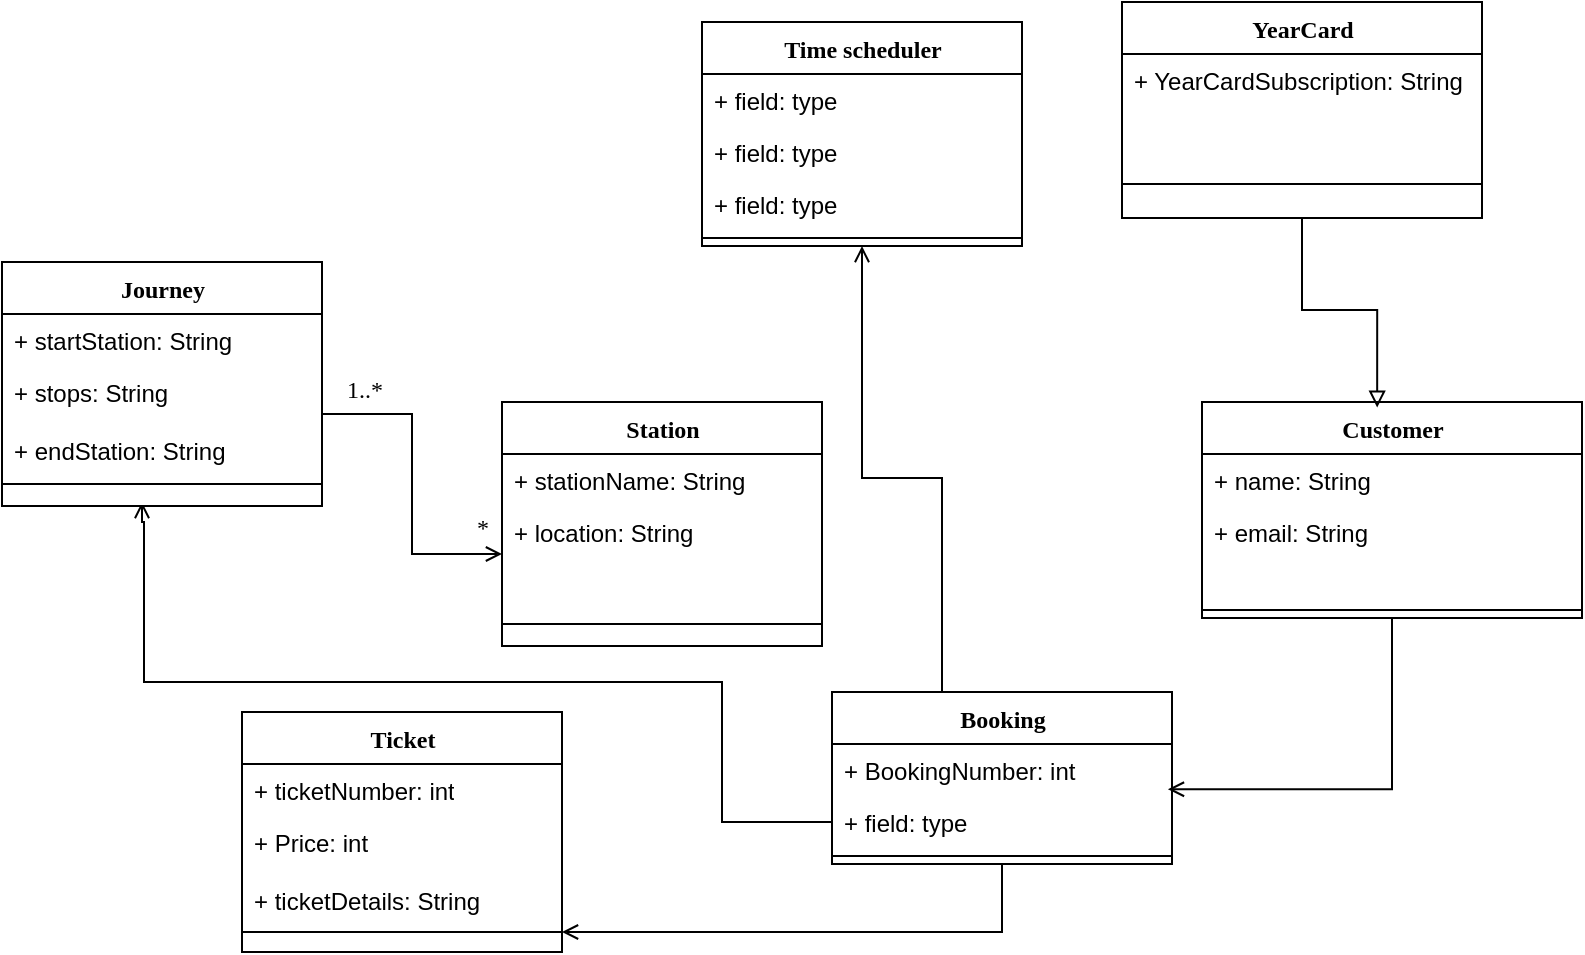 <mxfile version="24.7.14">
  <diagram name="Page-1" id="6133507b-19e7-1e82-6fc7-422aa6c4b21f">
    <mxGraphModel dx="1091" dy="644" grid="1" gridSize="10" guides="1" tooltips="1" connect="1" arrows="1" fold="1" page="1" pageScale="1" pageWidth="1100" pageHeight="850" background="none" math="0" shadow="0">
      <root>
        <mxCell id="0" />
        <mxCell id="1" parent="0" />
        <mxCell id="78961159f06e98e8-17" value="Customer" style="swimlane;html=1;fontStyle=1;align=center;verticalAlign=top;childLayout=stackLayout;horizontal=1;startSize=26;horizontalStack=0;resizeParent=1;resizeLast=0;collapsible=1;marginBottom=0;swimlaneFillColor=#ffffff;rounded=0;shadow=0;comic=0;labelBackgroundColor=none;strokeWidth=1;fillColor=none;fontFamily=Verdana;fontSize=12" parent="1" vertex="1">
          <mxGeometry x="850" y="290" width="190" height="108" as="geometry" />
        </mxCell>
        <mxCell id="78961159f06e98e8-23" value="+ name: String" style="text;html=1;strokeColor=none;fillColor=none;align=left;verticalAlign=top;spacingLeft=4;spacingRight=4;whiteSpace=wrap;overflow=hidden;rotatable=0;points=[[0,0.5],[1,0.5]];portConstraint=eastwest;" parent="78961159f06e98e8-17" vertex="1">
          <mxGeometry y="26" width="190" height="26" as="geometry" />
        </mxCell>
        <mxCell id="78961159f06e98e8-24" value="+ email: String" style="text;html=1;strokeColor=none;fillColor=none;align=left;verticalAlign=top;spacingLeft=4;spacingRight=4;whiteSpace=wrap;overflow=hidden;rotatable=0;points=[[0,0.5],[1,0.5]];portConstraint=eastwest;" parent="78961159f06e98e8-17" vertex="1">
          <mxGeometry y="52" width="190" height="48" as="geometry" />
        </mxCell>
        <mxCell id="78961159f06e98e8-19" value="" style="line;html=1;strokeWidth=1;fillColor=none;align=left;verticalAlign=middle;spacingTop=-1;spacingLeft=3;spacingRight=3;rotatable=0;labelPosition=right;points=[];portConstraint=eastwest;" parent="78961159f06e98e8-17" vertex="1">
          <mxGeometry y="100" width="190" height="8" as="geometry" />
        </mxCell>
        <mxCell id="gyq0JLDCAdbeUaG6m7cD-36" style="edgeStyle=orthogonalEdgeStyle;rounded=0;orthogonalLoop=1;jettySize=auto;html=1;endArrow=open;endFill=0;" edge="1" parent="1" source="78961159f06e98e8-82" target="gyq0JLDCAdbeUaG6m7cD-4">
          <mxGeometry relative="1" as="geometry" />
        </mxCell>
        <mxCell id="gyq0JLDCAdbeUaG6m7cD-37" style="edgeStyle=orthogonalEdgeStyle;rounded=0;orthogonalLoop=1;jettySize=auto;html=1;entryX=0.5;entryY=1;entryDx=0;entryDy=0;endArrow=open;endFill=0;" edge="1" parent="1" source="78961159f06e98e8-82" target="gyq0JLDCAdbeUaG6m7cD-7">
          <mxGeometry relative="1" as="geometry">
            <mxPoint x="660" y="220" as="targetPoint" />
            <Array as="points">
              <mxPoint x="720" y="328" />
              <mxPoint x="680" y="328" />
              <mxPoint x="680" y="220" />
            </Array>
          </mxGeometry>
        </mxCell>
        <mxCell id="78961159f06e98e8-82" value="Booking" style="swimlane;html=1;fontStyle=1;align=center;verticalAlign=top;childLayout=stackLayout;horizontal=1;startSize=26;horizontalStack=0;resizeParent=1;resizeLast=0;collapsible=1;marginBottom=0;swimlaneFillColor=#ffffff;rounded=0;shadow=0;comic=0;labelBackgroundColor=none;strokeWidth=1;fillColor=none;fontFamily=Verdana;fontSize=12" parent="1" vertex="1">
          <mxGeometry x="665" y="435" width="170" height="86" as="geometry" />
        </mxCell>
        <mxCell id="78961159f06e98e8-84" value="+ BookingNumber: int" style="text;html=1;strokeColor=none;fillColor=none;align=left;verticalAlign=top;spacingLeft=4;spacingRight=4;whiteSpace=wrap;overflow=hidden;rotatable=0;points=[[0,0.5],[1,0.5]];portConstraint=eastwest;" parent="78961159f06e98e8-82" vertex="1">
          <mxGeometry y="26" width="170" height="26" as="geometry" />
        </mxCell>
        <mxCell id="gyq0JLDCAdbeUaG6m7cD-33" style="edgeStyle=orthogonalEdgeStyle;rounded=0;orthogonalLoop=1;jettySize=auto;html=1;endArrow=open;endFill=0;" edge="1" parent="78961159f06e98e8-82" source="78961159f06e98e8-89">
          <mxGeometry relative="1" as="geometry">
            <mxPoint x="-345" y="-95" as="targetPoint" />
            <Array as="points">
              <mxPoint x="-55" y="65" />
              <mxPoint x="-55" y="-5" />
              <mxPoint x="-344" y="-5" />
              <mxPoint x="-344" y="-85" />
            </Array>
          </mxGeometry>
        </mxCell>
        <mxCell id="78961159f06e98e8-89" value="+ field: type" style="text;html=1;strokeColor=none;fillColor=none;align=left;verticalAlign=top;spacingLeft=4;spacingRight=4;whiteSpace=wrap;overflow=hidden;rotatable=0;points=[[0,0.5],[1,0.5]];portConstraint=eastwest;" parent="78961159f06e98e8-82" vertex="1">
          <mxGeometry y="52" width="170" height="26" as="geometry" />
        </mxCell>
        <mxCell id="78961159f06e98e8-90" value="" style="line;html=1;strokeWidth=1;fillColor=none;align=left;verticalAlign=middle;spacingTop=-1;spacingLeft=3;spacingRight=3;rotatable=0;labelPosition=right;points=[];portConstraint=eastwest;" parent="78961159f06e98e8-82" vertex="1">
          <mxGeometry y="78" width="170" height="8" as="geometry" />
        </mxCell>
        <mxCell id="gyq0JLDCAdbeUaG6m7cD-1" value="Ticket" style="swimlane;html=1;fontStyle=1;align=center;verticalAlign=top;childLayout=stackLayout;horizontal=1;startSize=26;horizontalStack=0;resizeParent=1;resizeLast=0;collapsible=1;marginBottom=0;swimlaneFillColor=#ffffff;rounded=0;shadow=0;comic=0;labelBackgroundColor=none;strokeWidth=1;fillColor=none;fontFamily=Verdana;fontSize=12" vertex="1" parent="1">
          <mxGeometry x="370" y="445" width="160" height="120" as="geometry" />
        </mxCell>
        <mxCell id="gyq0JLDCAdbeUaG6m7cD-2" value="+ ticketNumber: int" style="text;html=1;strokeColor=none;fillColor=none;align=left;verticalAlign=top;spacingLeft=4;spacingRight=4;whiteSpace=wrap;overflow=hidden;rotatable=0;points=[[0,0.5],[1,0.5]];portConstraint=eastwest;" vertex="1" parent="gyq0JLDCAdbeUaG6m7cD-1">
          <mxGeometry y="26" width="160" height="26" as="geometry" />
        </mxCell>
        <mxCell id="gyq0JLDCAdbeUaG6m7cD-3" value="+ Price: int&lt;div&gt;&lt;br&gt;&lt;div&gt;+ ticketDetails: String&lt;/div&gt;&lt;/div&gt;" style="text;html=1;strokeColor=none;fillColor=none;align=left;verticalAlign=top;spacingLeft=4;spacingRight=4;whiteSpace=wrap;overflow=hidden;rotatable=0;points=[[0,0.5],[1,0.5]];portConstraint=eastwest;" vertex="1" parent="gyq0JLDCAdbeUaG6m7cD-1">
          <mxGeometry y="52" width="160" height="48" as="geometry" />
        </mxCell>
        <mxCell id="gyq0JLDCAdbeUaG6m7cD-4" value="" style="line;html=1;strokeWidth=1;fillColor=none;align=left;verticalAlign=middle;spacingTop=-1;spacingLeft=3;spacingRight=3;rotatable=0;labelPosition=right;points=[];portConstraint=eastwest;" vertex="1" parent="gyq0JLDCAdbeUaG6m7cD-1">
          <mxGeometry y="100" width="160" height="20" as="geometry" />
        </mxCell>
        <mxCell id="gyq0JLDCAdbeUaG6m7cD-7" value="Time scheduler" style="swimlane;html=1;fontStyle=1;align=center;verticalAlign=top;childLayout=stackLayout;horizontal=1;startSize=26;horizontalStack=0;resizeParent=1;resizeLast=0;collapsible=1;marginBottom=0;swimlaneFillColor=#ffffff;rounded=0;shadow=0;comic=0;labelBackgroundColor=none;strokeWidth=1;fillColor=none;fontFamily=Verdana;fontSize=12" vertex="1" parent="1">
          <mxGeometry x="600" y="100" width="160" height="112" as="geometry" />
        </mxCell>
        <mxCell id="gyq0JLDCAdbeUaG6m7cD-8" value="+ field: type" style="text;html=1;strokeColor=none;fillColor=none;align=left;verticalAlign=top;spacingLeft=4;spacingRight=4;whiteSpace=wrap;overflow=hidden;rotatable=0;points=[[0,0.5],[1,0.5]];portConstraint=eastwest;" vertex="1" parent="gyq0JLDCAdbeUaG6m7cD-7">
          <mxGeometry y="26" width="160" height="26" as="geometry" />
        </mxCell>
        <mxCell id="gyq0JLDCAdbeUaG6m7cD-9" value="+ field: type" style="text;html=1;strokeColor=none;fillColor=none;align=left;verticalAlign=top;spacingLeft=4;spacingRight=4;whiteSpace=wrap;overflow=hidden;rotatable=0;points=[[0,0.5],[1,0.5]];portConstraint=eastwest;" vertex="1" parent="gyq0JLDCAdbeUaG6m7cD-7">
          <mxGeometry y="52" width="160" height="26" as="geometry" />
        </mxCell>
        <mxCell id="gyq0JLDCAdbeUaG6m7cD-10" value="+ field: type" style="text;html=1;strokeColor=none;fillColor=none;align=left;verticalAlign=top;spacingLeft=4;spacingRight=4;whiteSpace=wrap;overflow=hidden;rotatable=0;points=[[0,0.5],[1,0.5]];portConstraint=eastwest;" vertex="1" parent="gyq0JLDCAdbeUaG6m7cD-7">
          <mxGeometry y="78" width="160" height="26" as="geometry" />
        </mxCell>
        <mxCell id="gyq0JLDCAdbeUaG6m7cD-11" value="" style="line;html=1;strokeWidth=1;fillColor=none;align=left;verticalAlign=middle;spacingTop=-1;spacingLeft=3;spacingRight=3;rotatable=0;labelPosition=right;points=[];portConstraint=eastwest;" vertex="1" parent="gyq0JLDCAdbeUaG6m7cD-7">
          <mxGeometry y="104" width="160" height="8" as="geometry" />
        </mxCell>
        <mxCell id="gyq0JLDCAdbeUaG6m7cD-13" value="Journey" style="swimlane;html=1;fontStyle=1;align=center;verticalAlign=top;childLayout=stackLayout;horizontal=1;startSize=26;horizontalStack=0;resizeParent=1;resizeLast=0;collapsible=1;marginBottom=0;swimlaneFillColor=#ffffff;rounded=0;shadow=0;comic=0;labelBackgroundColor=none;strokeWidth=1;fillColor=none;fontFamily=Verdana;fontSize=12" vertex="1" parent="1">
          <mxGeometry x="250" y="220" width="160" height="122" as="geometry" />
        </mxCell>
        <mxCell id="gyq0JLDCAdbeUaG6m7cD-14" value="+ startStation: String&lt;div&gt;&lt;br&gt;&lt;/div&gt;&lt;div&gt;&lt;br&gt;&lt;/div&gt;" style="text;html=1;strokeColor=none;fillColor=none;align=left;verticalAlign=top;spacingLeft=4;spacingRight=4;whiteSpace=wrap;overflow=hidden;rotatable=0;points=[[0,0.5],[1,0.5]];portConstraint=eastwest;" vertex="1" parent="gyq0JLDCAdbeUaG6m7cD-13">
          <mxGeometry y="26" width="160" height="26" as="geometry" />
        </mxCell>
        <mxCell id="gyq0JLDCAdbeUaG6m7cD-15" value="&lt;div&gt;+ stops: String&lt;/div&gt;&lt;div&gt;&lt;br&gt;&lt;/div&gt;+ endStation: String&lt;div&gt;&lt;br&gt;&lt;/div&gt;&lt;div&gt;&lt;br&gt;&lt;/div&gt;" style="text;html=1;strokeColor=none;fillColor=none;align=left;verticalAlign=top;spacingLeft=4;spacingRight=4;whiteSpace=wrap;overflow=hidden;rotatable=0;points=[[0,0.5],[1,0.5]];portConstraint=eastwest;" vertex="1" parent="gyq0JLDCAdbeUaG6m7cD-13">
          <mxGeometry y="52" width="160" height="48" as="geometry" />
        </mxCell>
        <mxCell id="gyq0JLDCAdbeUaG6m7cD-16" value="" style="line;html=1;strokeWidth=1;fillColor=none;align=left;verticalAlign=middle;spacingTop=-1;spacingLeft=3;spacingRight=3;rotatable=0;labelPosition=right;points=[];portConstraint=eastwest;" vertex="1" parent="gyq0JLDCAdbeUaG6m7cD-13">
          <mxGeometry y="100" width="160" height="22" as="geometry" />
        </mxCell>
        <mxCell id="gyq0JLDCAdbeUaG6m7cD-26" value="Station" style="swimlane;html=1;fontStyle=1;align=center;verticalAlign=top;childLayout=stackLayout;horizontal=1;startSize=26;horizontalStack=0;resizeParent=1;resizeLast=0;collapsible=1;marginBottom=0;swimlaneFillColor=#ffffff;rounded=0;shadow=0;comic=0;labelBackgroundColor=none;strokeWidth=1;fillColor=none;fontFamily=Verdana;fontSize=12" vertex="1" parent="1">
          <mxGeometry x="500" y="290" width="160" height="122" as="geometry" />
        </mxCell>
        <mxCell id="gyq0JLDCAdbeUaG6m7cD-27" value="+ stationName: String&lt;div&gt;&lt;br&gt;&lt;/div&gt;&lt;div&gt;&lt;br&gt;&lt;/div&gt;" style="text;html=1;strokeColor=none;fillColor=none;align=left;verticalAlign=top;spacingLeft=4;spacingRight=4;whiteSpace=wrap;overflow=hidden;rotatable=0;points=[[0,0.5],[1,0.5]];portConstraint=eastwest;" vertex="1" parent="gyq0JLDCAdbeUaG6m7cD-26">
          <mxGeometry y="26" width="160" height="26" as="geometry" />
        </mxCell>
        <mxCell id="gyq0JLDCAdbeUaG6m7cD-28" value="&lt;div&gt;+ location: String&lt;/div&gt;&lt;div&gt;&lt;br&gt;&lt;/div&gt;" style="text;html=1;strokeColor=none;fillColor=none;align=left;verticalAlign=top;spacingLeft=4;spacingRight=4;whiteSpace=wrap;overflow=hidden;rotatable=0;points=[[0,0.5],[1,0.5]];portConstraint=eastwest;" vertex="1" parent="gyq0JLDCAdbeUaG6m7cD-26">
          <mxGeometry y="52" width="160" height="48" as="geometry" />
        </mxCell>
        <mxCell id="gyq0JLDCAdbeUaG6m7cD-29" value="" style="line;html=1;strokeWidth=1;fillColor=none;align=left;verticalAlign=middle;spacingTop=-1;spacingLeft=3;spacingRight=3;rotatable=0;labelPosition=right;points=[];portConstraint=eastwest;" vertex="1" parent="gyq0JLDCAdbeUaG6m7cD-26">
          <mxGeometry y="100" width="160" height="22" as="geometry" />
        </mxCell>
        <mxCell id="gyq0JLDCAdbeUaG6m7cD-30" style="edgeStyle=orthogonalEdgeStyle;rounded=0;orthogonalLoop=1;jettySize=auto;html=1;entryX=0;entryY=0.5;entryDx=0;entryDy=0;endArrow=open;endFill=0;" edge="1" parent="1" source="gyq0JLDCAdbeUaG6m7cD-15" target="gyq0JLDCAdbeUaG6m7cD-28">
          <mxGeometry relative="1" as="geometry" />
        </mxCell>
        <mxCell id="gyq0JLDCAdbeUaG6m7cD-31" value="1..*" style="text;html=1;resizable=0;points=[];align=center;verticalAlign=middle;labelBackgroundColor=#ffffff;fontSize=12;fontFamily=Verdana" vertex="1" connectable="0" parent="1">
          <mxGeometry x="454.176" y="240" as="geometry">
            <mxPoint x="-23" y="44" as="offset" />
          </mxGeometry>
        </mxCell>
        <mxCell id="gyq0JLDCAdbeUaG6m7cD-32" value="*" style="text;html=1;resizable=0;points=[];align=center;verticalAlign=middle;labelBackgroundColor=#ffffff;fontSize=12;fontFamily=Verdana" vertex="1" connectable="0" parent="1">
          <mxGeometry x="660" y="250" as="geometry">
            <mxPoint x="-170" y="103" as="offset" />
          </mxGeometry>
        </mxCell>
        <mxCell id="gyq0JLDCAdbeUaG6m7cD-35" style="edgeStyle=orthogonalEdgeStyle;rounded=0;orthogonalLoop=1;jettySize=auto;html=1;entryX=0.988;entryY=-0.13;entryDx=0;entryDy=0;entryPerimeter=0;endArrow=open;endFill=0;" edge="1" parent="1" source="78961159f06e98e8-17" target="78961159f06e98e8-89">
          <mxGeometry relative="1" as="geometry" />
        </mxCell>
        <mxCell id="gyq0JLDCAdbeUaG6m7cD-38" value="YearCard" style="swimlane;html=1;fontStyle=1;align=center;verticalAlign=top;childLayout=stackLayout;horizontal=1;startSize=26;horizontalStack=0;resizeParent=1;resizeLast=0;collapsible=1;marginBottom=0;swimlaneFillColor=#ffffff;rounded=0;shadow=0;comic=0;labelBackgroundColor=none;strokeWidth=1;fillColor=none;fontFamily=Verdana;fontSize=12" vertex="1" parent="1">
          <mxGeometry x="810" y="90" width="180" height="108" as="geometry" />
        </mxCell>
        <mxCell id="gyq0JLDCAdbeUaG6m7cD-40" value="&lt;div&gt;&lt;span style=&quot;background-color: initial;&quot;&gt;+ YearCardSubscription: String&lt;/span&gt;&lt;br&gt;&lt;/div&gt;" style="text;html=1;strokeColor=none;fillColor=none;align=left;verticalAlign=top;spacingLeft=4;spacingRight=4;whiteSpace=wrap;overflow=hidden;rotatable=0;points=[[0,0.5],[1,0.5]];portConstraint=eastwest;" vertex="1" parent="gyq0JLDCAdbeUaG6m7cD-38">
          <mxGeometry y="26" width="180" height="48" as="geometry" />
        </mxCell>
        <mxCell id="gyq0JLDCAdbeUaG6m7cD-41" value="" style="line;html=1;strokeWidth=1;fillColor=none;align=left;verticalAlign=middle;spacingTop=-1;spacingLeft=3;spacingRight=3;rotatable=0;labelPosition=right;points=[];portConstraint=eastwest;" vertex="1" parent="gyq0JLDCAdbeUaG6m7cD-38">
          <mxGeometry y="74" width="180" height="34" as="geometry" />
        </mxCell>
        <mxCell id="gyq0JLDCAdbeUaG6m7cD-45" style="edgeStyle=orthogonalEdgeStyle;rounded=0;orthogonalLoop=1;jettySize=auto;html=1;entryX=0.461;entryY=0.026;entryDx=0;entryDy=0;entryPerimeter=0;endArrow=block;endFill=0;" edge="1" parent="1" source="gyq0JLDCAdbeUaG6m7cD-38" target="78961159f06e98e8-17">
          <mxGeometry relative="1" as="geometry" />
        </mxCell>
      </root>
    </mxGraphModel>
  </diagram>
</mxfile>
